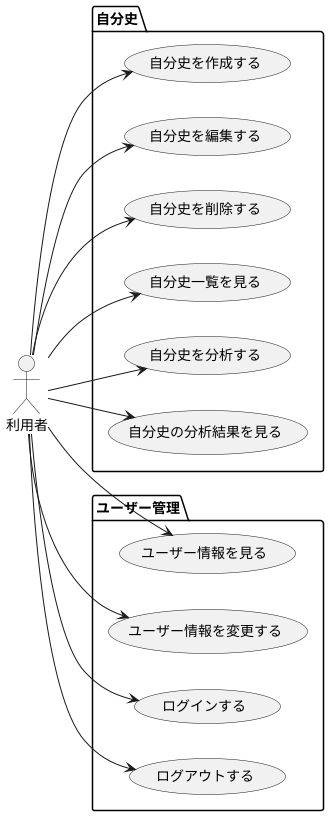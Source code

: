 @startuml
left to right direction
actor 利用者 as u
package 自分史 {
usecase "自分史を作成する" as UC001
usecase "自分史を編集する" as UC002
usecase "自分史を削除する" as UC003
usecase "自分史一覧を見る" as UC004
usecase "自分史を分析する" as UC005
usecase "自分史の分析結果を見る" as UC006
}
package ユーザー管理 {
usecase "ユーザー情報を見る" as UC101
usecase "ユーザー情報を変更する" as UC102
usecase "ログインする" as UC103
usecase "ログアウトする" as UC104
}

u --> UC001
u --> UC002
u --> UC003
u --> UC004
u --> UC005
u --> UC006
u --> UC101
u --> UC102
u --> UC103
u --> UC104
@enduml